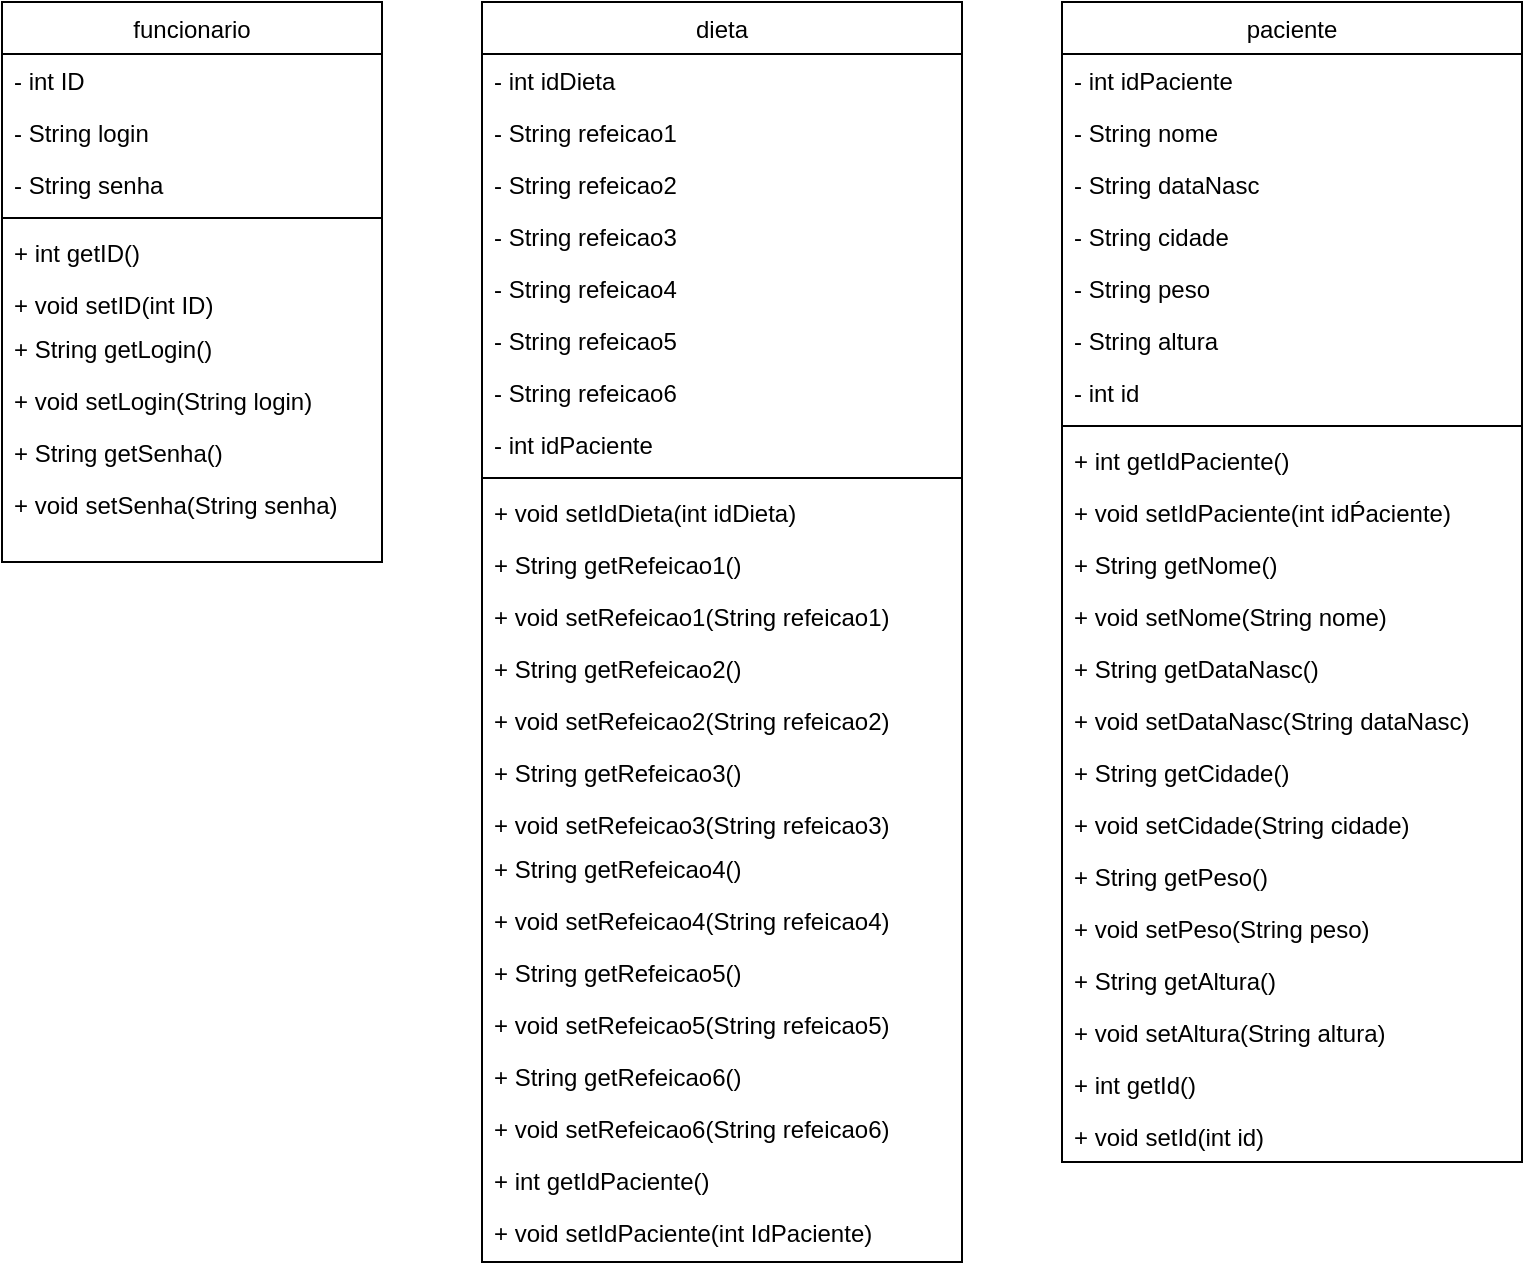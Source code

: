 <mxfile version="18.0.3" type="github">
  <diagram id="oljH0shxHkHEpRgFYSjo" name="Page-1">
    <mxGraphModel dx="931" dy="547" grid="1" gridSize="10" guides="1" tooltips="1" connect="1" arrows="1" fold="1" page="1" pageScale="1" pageWidth="850" pageHeight="1100" math="0" shadow="0">
      <root>
        <mxCell id="0" />
        <mxCell id="1" parent="0" />
        <mxCell id="dqvvlaPlZ6KTONFacX8O-18" value="funcionario" style="swimlane;fontStyle=0;align=center;verticalAlign=top;childLayout=stackLayout;horizontal=1;startSize=26;horizontalStack=0;resizeParent=1;resizeLast=0;collapsible=1;marginBottom=0;rounded=0;shadow=0;strokeWidth=1;" parent="1" vertex="1">
          <mxGeometry x="40" y="60" width="190" height="280" as="geometry">
            <mxRectangle x="550" y="140" width="160" height="26" as="alternateBounds" />
          </mxGeometry>
        </mxCell>
        <mxCell id="dqvvlaPlZ6KTONFacX8O-19" value="- int ID" style="text;align=left;verticalAlign=top;spacingLeft=4;spacingRight=4;overflow=hidden;rotatable=0;points=[[0,0.5],[1,0.5]];portConstraint=eastwest;rounded=0;shadow=0;html=0;" parent="dqvvlaPlZ6KTONFacX8O-18" vertex="1">
          <mxGeometry y="26" width="190" height="26" as="geometry" />
        </mxCell>
        <mxCell id="dqvvlaPlZ6KTONFacX8O-20" value="- String login" style="text;align=left;verticalAlign=top;spacingLeft=4;spacingRight=4;overflow=hidden;rotatable=0;points=[[0,0.5],[1,0.5]];portConstraint=eastwest;rounded=0;shadow=0;html=0;" parent="dqvvlaPlZ6KTONFacX8O-18" vertex="1">
          <mxGeometry y="52" width="190" height="26" as="geometry" />
        </mxCell>
        <mxCell id="dqvvlaPlZ6KTONFacX8O-21" value="- String senha" style="text;align=left;verticalAlign=top;spacingLeft=4;spacingRight=4;overflow=hidden;rotatable=0;points=[[0,0.5],[1,0.5]];portConstraint=eastwest;rounded=0;shadow=0;html=0;" parent="dqvvlaPlZ6KTONFacX8O-18" vertex="1">
          <mxGeometry y="78" width="190" height="26" as="geometry" />
        </mxCell>
        <mxCell id="dqvvlaPlZ6KTONFacX8O-24" value="" style="line;html=1;strokeWidth=1;align=left;verticalAlign=middle;spacingTop=-1;spacingLeft=3;spacingRight=3;rotatable=0;labelPosition=right;points=[];portConstraint=eastwest;" parent="dqvvlaPlZ6KTONFacX8O-18" vertex="1">
          <mxGeometry y="104" width="190" height="8" as="geometry" />
        </mxCell>
        <mxCell id="dqvvlaPlZ6KTONFacX8O-25" value="+ int getID() " style="text;align=left;verticalAlign=top;spacingLeft=4;spacingRight=4;overflow=hidden;rotatable=0;points=[[0,0.5],[1,0.5]];portConstraint=eastwest;" parent="dqvvlaPlZ6KTONFacX8O-18" vertex="1">
          <mxGeometry y="112" width="190" height="26" as="geometry" />
        </mxCell>
        <mxCell id="dqvvlaPlZ6KTONFacX8O-28" value="+ void setID(int ID)" style="text;align=left;verticalAlign=top;spacingLeft=4;spacingRight=4;overflow=hidden;rotatable=0;points=[[0,0.5],[1,0.5]];portConstraint=eastwest;" parent="dqvvlaPlZ6KTONFacX8O-18" vertex="1">
          <mxGeometry y="138" width="190" height="22" as="geometry" />
        </mxCell>
        <mxCell id="dqvvlaPlZ6KTONFacX8O-27" value="+ String getLogin()" style="text;align=left;verticalAlign=top;spacingLeft=4;spacingRight=4;overflow=hidden;rotatable=0;points=[[0,0.5],[1,0.5]];portConstraint=eastwest;" parent="dqvvlaPlZ6KTONFacX8O-18" vertex="1">
          <mxGeometry y="160" width="190" height="26" as="geometry" />
        </mxCell>
        <mxCell id="dqvvlaPlZ6KTONFacX8O-26" value="+ void setLogin(String login)" style="text;align=left;verticalAlign=top;spacingLeft=4;spacingRight=4;overflow=hidden;rotatable=0;points=[[0,0.5],[1,0.5]];portConstraint=eastwest;" parent="dqvvlaPlZ6KTONFacX8O-18" vertex="1">
          <mxGeometry y="186" width="190" height="26" as="geometry" />
        </mxCell>
        <mxCell id="dqvvlaPlZ6KTONFacX8O-32" value="+ String getSenha()" style="text;align=left;verticalAlign=top;spacingLeft=4;spacingRight=4;overflow=hidden;rotatable=0;points=[[0,0.5],[1,0.5]];portConstraint=eastwest;" parent="dqvvlaPlZ6KTONFacX8O-18" vertex="1">
          <mxGeometry y="212" width="190" height="26" as="geometry" />
        </mxCell>
        <mxCell id="dqvvlaPlZ6KTONFacX8O-31" value="+ void setSenha(String senha)" style="text;align=left;verticalAlign=top;spacingLeft=4;spacingRight=4;overflow=hidden;rotatable=0;points=[[0,0.5],[1,0.5]];portConstraint=eastwest;" parent="dqvvlaPlZ6KTONFacX8O-18" vertex="1">
          <mxGeometry y="238" width="190" height="26" as="geometry" />
        </mxCell>
        <mxCell id="dqvvlaPlZ6KTONFacX8O-33" value="dieta" style="swimlane;fontStyle=0;align=center;verticalAlign=top;childLayout=stackLayout;horizontal=1;startSize=26;horizontalStack=0;resizeParent=1;resizeLast=0;collapsible=1;marginBottom=0;rounded=0;shadow=0;strokeWidth=1;" parent="1" vertex="1">
          <mxGeometry x="280" y="60" width="240" height="630" as="geometry">
            <mxRectangle x="550" y="140" width="160" height="26" as="alternateBounds" />
          </mxGeometry>
        </mxCell>
        <mxCell id="dqvvlaPlZ6KTONFacX8O-34" value="- int idDieta" style="text;align=left;verticalAlign=top;spacingLeft=4;spacingRight=4;overflow=hidden;rotatable=0;points=[[0,0.5],[1,0.5]];portConstraint=eastwest;rounded=0;shadow=0;html=0;" parent="dqvvlaPlZ6KTONFacX8O-33" vertex="1">
          <mxGeometry y="26" width="240" height="26" as="geometry" />
        </mxCell>
        <mxCell id="dqvvlaPlZ6KTONFacX8O-35" value="- String refeicao1" style="text;align=left;verticalAlign=top;spacingLeft=4;spacingRight=4;overflow=hidden;rotatable=0;points=[[0,0.5],[1,0.5]];portConstraint=eastwest;rounded=0;shadow=0;html=0;" parent="dqvvlaPlZ6KTONFacX8O-33" vertex="1">
          <mxGeometry y="52" width="240" height="26" as="geometry" />
        </mxCell>
        <mxCell id="dqvvlaPlZ6KTONFacX8O-36" value="- String refeicao2" style="text;align=left;verticalAlign=top;spacingLeft=4;spacingRight=4;overflow=hidden;rotatable=0;points=[[0,0.5],[1,0.5]];portConstraint=eastwest;rounded=0;shadow=0;html=0;" parent="dqvvlaPlZ6KTONFacX8O-33" vertex="1">
          <mxGeometry y="78" width="240" height="26" as="geometry" />
        </mxCell>
        <mxCell id="dqvvlaPlZ6KTONFacX8O-37" value="- String refeicao3" style="text;align=left;verticalAlign=top;spacingLeft=4;spacingRight=4;overflow=hidden;rotatable=0;points=[[0,0.5],[1,0.5]];portConstraint=eastwest;rounded=0;shadow=0;html=0;" parent="dqvvlaPlZ6KTONFacX8O-33" vertex="1">
          <mxGeometry y="104" width="240" height="26" as="geometry" />
        </mxCell>
        <mxCell id="dqvvlaPlZ6KTONFacX8O-38" value="- String refeicao4" style="text;align=left;verticalAlign=top;spacingLeft=4;spacingRight=4;overflow=hidden;rotatable=0;points=[[0,0.5],[1,0.5]];portConstraint=eastwest;rounded=0;shadow=0;html=0;" parent="dqvvlaPlZ6KTONFacX8O-33" vertex="1">
          <mxGeometry y="130" width="240" height="26" as="geometry" />
        </mxCell>
        <mxCell id="dqvvlaPlZ6KTONFacX8O-42" value="- String refeicao5" style="text;align=left;verticalAlign=top;spacingLeft=4;spacingRight=4;overflow=hidden;rotatable=0;points=[[0,0.5],[1,0.5]];portConstraint=eastwest;rounded=0;shadow=0;html=0;" parent="dqvvlaPlZ6KTONFacX8O-33" vertex="1">
          <mxGeometry y="156" width="240" height="26" as="geometry" />
        </mxCell>
        <mxCell id="dqvvlaPlZ6KTONFacX8O-41" value="- String refeicao6" style="text;align=left;verticalAlign=top;spacingLeft=4;spacingRight=4;overflow=hidden;rotatable=0;points=[[0,0.5],[1,0.5]];portConstraint=eastwest;rounded=0;shadow=0;html=0;" parent="dqvvlaPlZ6KTONFacX8O-33" vertex="1">
          <mxGeometry y="182" width="240" height="26" as="geometry" />
        </mxCell>
        <mxCell id="dqvvlaPlZ6KTONFacX8O-43" value="- int idPaciente" style="text;align=left;verticalAlign=top;spacingLeft=4;spacingRight=4;overflow=hidden;rotatable=0;points=[[0,0.5],[1,0.5]];portConstraint=eastwest;rounded=0;shadow=0;html=0;" parent="dqvvlaPlZ6KTONFacX8O-33" vertex="1">
          <mxGeometry y="208" width="240" height="26" as="geometry" />
        </mxCell>
        <mxCell id="dqvvlaPlZ6KTONFacX8O-39" value="" style="line;html=1;strokeWidth=1;align=left;verticalAlign=middle;spacingTop=-1;spacingLeft=3;spacingRight=3;rotatable=0;labelPosition=right;points=[];portConstraint=eastwest;" parent="dqvvlaPlZ6KTONFacX8O-33" vertex="1">
          <mxGeometry y="234" width="240" height="8" as="geometry" />
        </mxCell>
        <mxCell id="dqvvlaPlZ6KTONFacX8O-40" value="+ void setIdDieta(int idDieta)" style="text;align=left;verticalAlign=top;spacingLeft=4;spacingRight=4;overflow=hidden;rotatable=0;points=[[0,0.5],[1,0.5]];portConstraint=eastwest;" parent="dqvvlaPlZ6KTONFacX8O-33" vertex="1">
          <mxGeometry y="242" width="240" height="26" as="geometry" />
        </mxCell>
        <mxCell id="dqvvlaPlZ6KTONFacX8O-51" value="+ String getRefeicao1()" style="text;align=left;verticalAlign=top;spacingLeft=4;spacingRight=4;overflow=hidden;rotatable=0;points=[[0,0.5],[1,0.5]];portConstraint=eastwest;" parent="dqvvlaPlZ6KTONFacX8O-33" vertex="1">
          <mxGeometry y="268" width="240" height="26" as="geometry" />
        </mxCell>
        <mxCell id="dqvvlaPlZ6KTONFacX8O-50" value="+ void setRefeicao1(String refeicao1)" style="text;align=left;verticalAlign=top;spacingLeft=4;spacingRight=4;overflow=hidden;rotatable=0;points=[[0,0.5],[1,0.5]];portConstraint=eastwest;" parent="dqvvlaPlZ6KTONFacX8O-33" vertex="1">
          <mxGeometry y="294" width="240" height="26" as="geometry" />
        </mxCell>
        <mxCell id="dqvvlaPlZ6KTONFacX8O-49" value="+ String getRefeicao2()" style="text;align=left;verticalAlign=top;spacingLeft=4;spacingRight=4;overflow=hidden;rotatable=0;points=[[0,0.5],[1,0.5]];portConstraint=eastwest;" parent="dqvvlaPlZ6KTONFacX8O-33" vertex="1">
          <mxGeometry y="320" width="240" height="26" as="geometry" />
        </mxCell>
        <mxCell id="dqvvlaPlZ6KTONFacX8O-48" value="+ void setRefeicao2(String refeicao2)" style="text;align=left;verticalAlign=top;spacingLeft=4;spacingRight=4;overflow=hidden;rotatable=0;points=[[0,0.5],[1,0.5]];portConstraint=eastwest;" parent="dqvvlaPlZ6KTONFacX8O-33" vertex="1">
          <mxGeometry y="346" width="240" height="26" as="geometry" />
        </mxCell>
        <mxCell id="dqvvlaPlZ6KTONFacX8O-47" value="+ String getRefeicao3()" style="text;align=left;verticalAlign=top;spacingLeft=4;spacingRight=4;overflow=hidden;rotatable=0;points=[[0,0.5],[1,0.5]];portConstraint=eastwest;" parent="dqvvlaPlZ6KTONFacX8O-33" vertex="1">
          <mxGeometry y="372" width="240" height="26" as="geometry" />
        </mxCell>
        <mxCell id="dqvvlaPlZ6KTONFacX8O-46" value="+ void setRefeicao3(String refeicao3)" style="text;align=left;verticalAlign=top;spacingLeft=4;spacingRight=4;overflow=hidden;rotatable=0;points=[[0,0.5],[1,0.5]];portConstraint=eastwest;" parent="dqvvlaPlZ6KTONFacX8O-33" vertex="1">
          <mxGeometry y="398" width="240" height="22" as="geometry" />
        </mxCell>
        <mxCell id="dqvvlaPlZ6KTONFacX8O-45" value="+ String getRefeicao4()" style="text;align=left;verticalAlign=top;spacingLeft=4;spacingRight=4;overflow=hidden;rotatable=0;points=[[0,0.5],[1,0.5]];portConstraint=eastwest;" parent="dqvvlaPlZ6KTONFacX8O-33" vertex="1">
          <mxGeometry y="420" width="240" height="26" as="geometry" />
        </mxCell>
        <mxCell id="dqvvlaPlZ6KTONFacX8O-44" value="+ void setRefeicao4(String refeicao4)" style="text;align=left;verticalAlign=top;spacingLeft=4;spacingRight=4;overflow=hidden;rotatable=0;points=[[0,0.5],[1,0.5]];portConstraint=eastwest;" parent="dqvvlaPlZ6KTONFacX8O-33" vertex="1">
          <mxGeometry y="446" width="240" height="26" as="geometry" />
        </mxCell>
        <mxCell id="dqvvlaPlZ6KTONFacX8O-56" value="+ String getRefeicao5()" style="text;align=left;verticalAlign=top;spacingLeft=4;spacingRight=4;overflow=hidden;rotatable=0;points=[[0,0.5],[1,0.5]];portConstraint=eastwest;" parent="dqvvlaPlZ6KTONFacX8O-33" vertex="1">
          <mxGeometry y="472" width="240" height="26" as="geometry" />
        </mxCell>
        <mxCell id="dqvvlaPlZ6KTONFacX8O-55" value="+ void setRefeicao5(String refeicao5)" style="text;align=left;verticalAlign=top;spacingLeft=4;spacingRight=4;overflow=hidden;rotatable=0;points=[[0,0.5],[1,0.5]];portConstraint=eastwest;" parent="dqvvlaPlZ6KTONFacX8O-33" vertex="1">
          <mxGeometry y="498" width="240" height="26" as="geometry" />
        </mxCell>
        <mxCell id="dqvvlaPlZ6KTONFacX8O-54" value="+ String getRefeicao6()" style="text;align=left;verticalAlign=top;spacingLeft=4;spacingRight=4;overflow=hidden;rotatable=0;points=[[0,0.5],[1,0.5]];portConstraint=eastwest;" parent="dqvvlaPlZ6KTONFacX8O-33" vertex="1">
          <mxGeometry y="524" width="240" height="26" as="geometry" />
        </mxCell>
        <mxCell id="dqvvlaPlZ6KTONFacX8O-57" value="+ void setRefeicao6(String refeicao6)" style="text;align=left;verticalAlign=top;spacingLeft=4;spacingRight=4;overflow=hidden;rotatable=0;points=[[0,0.5],[1,0.5]];portConstraint=eastwest;" parent="dqvvlaPlZ6KTONFacX8O-33" vertex="1">
          <mxGeometry y="550" width="240" height="26" as="geometry" />
        </mxCell>
        <mxCell id="dqvvlaPlZ6KTONFacX8O-59" value="+ int getIdPaciente()" style="text;align=left;verticalAlign=top;spacingLeft=4;spacingRight=4;overflow=hidden;rotatable=0;points=[[0,0.5],[1,0.5]];portConstraint=eastwest;" parent="dqvvlaPlZ6KTONFacX8O-33" vertex="1">
          <mxGeometry y="576" width="240" height="26" as="geometry" />
        </mxCell>
        <mxCell id="dqvvlaPlZ6KTONFacX8O-58" value="+ void setIdPaciente(int IdPaciente)" style="text;align=left;verticalAlign=top;spacingLeft=4;spacingRight=4;overflow=hidden;rotatable=0;points=[[0,0.5],[1,0.5]];portConstraint=eastwest;" parent="dqvvlaPlZ6KTONFacX8O-33" vertex="1">
          <mxGeometry y="602" width="240" height="26" as="geometry" />
        </mxCell>
        <mxCell id="dqvvlaPlZ6KTONFacX8O-60" value="paciente" style="swimlane;fontStyle=0;align=center;verticalAlign=top;childLayout=stackLayout;horizontal=1;startSize=26;horizontalStack=0;resizeParent=1;resizeLast=0;collapsible=1;marginBottom=0;rounded=0;shadow=0;strokeWidth=1;" parent="1" vertex="1">
          <mxGeometry x="570" y="60" width="230" height="580" as="geometry">
            <mxRectangle x="550" y="140" width="160" height="26" as="alternateBounds" />
          </mxGeometry>
        </mxCell>
        <mxCell id="dqvvlaPlZ6KTONFacX8O-61" value="- int idPaciente" style="text;align=left;verticalAlign=top;spacingLeft=4;spacingRight=4;overflow=hidden;rotatable=0;points=[[0,0.5],[1,0.5]];portConstraint=eastwest;rounded=0;shadow=0;html=0;" parent="dqvvlaPlZ6KTONFacX8O-60" vertex="1">
          <mxGeometry y="26" width="230" height="26" as="geometry" />
        </mxCell>
        <mxCell id="dqvvlaPlZ6KTONFacX8O-62" value="- String nome" style="text;align=left;verticalAlign=top;spacingLeft=4;spacingRight=4;overflow=hidden;rotatable=0;points=[[0,0.5],[1,0.5]];portConstraint=eastwest;rounded=0;shadow=0;html=0;" parent="dqvvlaPlZ6KTONFacX8O-60" vertex="1">
          <mxGeometry y="52" width="230" height="26" as="geometry" />
        </mxCell>
        <mxCell id="dqvvlaPlZ6KTONFacX8O-63" value="- String dataNasc" style="text;align=left;verticalAlign=top;spacingLeft=4;spacingRight=4;overflow=hidden;rotatable=0;points=[[0,0.5],[1,0.5]];portConstraint=eastwest;rounded=0;shadow=0;html=0;" parent="dqvvlaPlZ6KTONFacX8O-60" vertex="1">
          <mxGeometry y="78" width="230" height="26" as="geometry" />
        </mxCell>
        <mxCell id="dqvvlaPlZ6KTONFacX8O-64" value="- String cidade" style="text;align=left;verticalAlign=top;spacingLeft=4;spacingRight=4;overflow=hidden;rotatable=0;points=[[0,0.5],[1,0.5]];portConstraint=eastwest;rounded=0;shadow=0;html=0;" parent="dqvvlaPlZ6KTONFacX8O-60" vertex="1">
          <mxGeometry y="104" width="230" height="26" as="geometry" />
        </mxCell>
        <mxCell id="dqvvlaPlZ6KTONFacX8O-65" value="- String peso" style="text;align=left;verticalAlign=top;spacingLeft=4;spacingRight=4;overflow=hidden;rotatable=0;points=[[0,0.5],[1,0.5]];portConstraint=eastwest;rounded=0;shadow=0;html=0;" parent="dqvvlaPlZ6KTONFacX8O-60" vertex="1">
          <mxGeometry y="130" width="230" height="26" as="geometry" />
        </mxCell>
        <mxCell id="dqvvlaPlZ6KTONFacX8O-70" value="- String altura" style="text;align=left;verticalAlign=top;spacingLeft=4;spacingRight=4;overflow=hidden;rotatable=0;points=[[0,0.5],[1,0.5]];portConstraint=eastwest;rounded=0;shadow=0;html=0;" parent="dqvvlaPlZ6KTONFacX8O-60" vertex="1">
          <mxGeometry y="156" width="230" height="26" as="geometry" />
        </mxCell>
        <mxCell id="dqvvlaPlZ6KTONFacX8O-69" value="- int id" style="text;align=left;verticalAlign=top;spacingLeft=4;spacingRight=4;overflow=hidden;rotatable=0;points=[[0,0.5],[1,0.5]];portConstraint=eastwest;rounded=0;shadow=0;html=0;" parent="dqvvlaPlZ6KTONFacX8O-60" vertex="1">
          <mxGeometry y="182" width="230" height="26" as="geometry" />
        </mxCell>
        <mxCell id="dqvvlaPlZ6KTONFacX8O-66" value="" style="line;html=1;strokeWidth=1;align=left;verticalAlign=middle;spacingTop=-1;spacingLeft=3;spacingRight=3;rotatable=0;labelPosition=right;points=[];portConstraint=eastwest;" parent="dqvvlaPlZ6KTONFacX8O-60" vertex="1">
          <mxGeometry y="208" width="230" height="8" as="geometry" />
        </mxCell>
        <mxCell id="dqvvlaPlZ6KTONFacX8O-67" value="+ int getIdPaciente()" style="text;align=left;verticalAlign=top;spacingLeft=4;spacingRight=4;overflow=hidden;rotatable=0;points=[[0,0.5],[1,0.5]];portConstraint=eastwest;" parent="dqvvlaPlZ6KTONFacX8O-60" vertex="1">
          <mxGeometry y="216" width="230" height="26" as="geometry" />
        </mxCell>
        <mxCell id="dqvvlaPlZ6KTONFacX8O-77" value="+ void setIdPaciente(int idṔaciente)" style="text;align=left;verticalAlign=top;spacingLeft=4;spacingRight=4;overflow=hidden;rotatable=0;points=[[0,0.5],[1,0.5]];portConstraint=eastwest;" parent="dqvvlaPlZ6KTONFacX8O-60" vertex="1">
          <mxGeometry y="242" width="230" height="26" as="geometry" />
        </mxCell>
        <mxCell id="dqvvlaPlZ6KTONFacX8O-76" value="+ String getNome()" style="text;align=left;verticalAlign=top;spacingLeft=4;spacingRight=4;overflow=hidden;rotatable=0;points=[[0,0.5],[1,0.5]];portConstraint=eastwest;" parent="dqvvlaPlZ6KTONFacX8O-60" vertex="1">
          <mxGeometry y="268" width="230" height="26" as="geometry" />
        </mxCell>
        <mxCell id="dqvvlaPlZ6KTONFacX8O-75" value="+ void setNome(String nome)" style="text;align=left;verticalAlign=top;spacingLeft=4;spacingRight=4;overflow=hidden;rotatable=0;points=[[0,0.5],[1,0.5]];portConstraint=eastwest;" parent="dqvvlaPlZ6KTONFacX8O-60" vertex="1">
          <mxGeometry y="294" width="230" height="26" as="geometry" />
        </mxCell>
        <mxCell id="dqvvlaPlZ6KTONFacX8O-74" value="+ String getDataNasc()" style="text;align=left;verticalAlign=top;spacingLeft=4;spacingRight=4;overflow=hidden;rotatable=0;points=[[0,0.5],[1,0.5]];portConstraint=eastwest;" parent="dqvvlaPlZ6KTONFacX8O-60" vertex="1">
          <mxGeometry y="320" width="230" height="26" as="geometry" />
        </mxCell>
        <mxCell id="dqvvlaPlZ6KTONFacX8O-73" value="+ void setDataNasc(String dataNasc)" style="text;align=left;verticalAlign=top;spacingLeft=4;spacingRight=4;overflow=hidden;rotatable=0;points=[[0,0.5],[1,0.5]];portConstraint=eastwest;" parent="dqvvlaPlZ6KTONFacX8O-60" vertex="1">
          <mxGeometry y="346" width="230" height="26" as="geometry" />
        </mxCell>
        <mxCell id="dqvvlaPlZ6KTONFacX8O-72" value="+ String getCidade()" style="text;align=left;verticalAlign=top;spacingLeft=4;spacingRight=4;overflow=hidden;rotatable=0;points=[[0,0.5],[1,0.5]];portConstraint=eastwest;" parent="dqvvlaPlZ6KTONFacX8O-60" vertex="1">
          <mxGeometry y="372" width="230" height="26" as="geometry" />
        </mxCell>
        <mxCell id="dqvvlaPlZ6KTONFacX8O-71" value="+ void setCidade(String cidade)" style="text;align=left;verticalAlign=top;spacingLeft=4;spacingRight=4;overflow=hidden;rotatable=0;points=[[0,0.5],[1,0.5]];portConstraint=eastwest;" parent="dqvvlaPlZ6KTONFacX8O-60" vertex="1">
          <mxGeometry y="398" width="230" height="26" as="geometry" />
        </mxCell>
        <mxCell id="dqvvlaPlZ6KTONFacX8O-82" value="+ String getPeso()" style="text;align=left;verticalAlign=top;spacingLeft=4;spacingRight=4;overflow=hidden;rotatable=0;points=[[0,0.5],[1,0.5]];portConstraint=eastwest;" parent="dqvvlaPlZ6KTONFacX8O-60" vertex="1">
          <mxGeometry y="424" width="230" height="26" as="geometry" />
        </mxCell>
        <mxCell id="dqvvlaPlZ6KTONFacX8O-81" value="+ void setPeso(String peso)" style="text;align=left;verticalAlign=top;spacingLeft=4;spacingRight=4;overflow=hidden;rotatable=0;points=[[0,0.5],[1,0.5]];portConstraint=eastwest;" parent="dqvvlaPlZ6KTONFacX8O-60" vertex="1">
          <mxGeometry y="450" width="230" height="26" as="geometry" />
        </mxCell>
        <mxCell id="dqvvlaPlZ6KTONFacX8O-80" value="+ String getAltura()" style="text;align=left;verticalAlign=top;spacingLeft=4;spacingRight=4;overflow=hidden;rotatable=0;points=[[0,0.5],[1,0.5]];portConstraint=eastwest;" parent="dqvvlaPlZ6KTONFacX8O-60" vertex="1">
          <mxGeometry y="476" width="230" height="26" as="geometry" />
        </mxCell>
        <mxCell id="dqvvlaPlZ6KTONFacX8O-79" value="+ void setAltura(String altura)" style="text;align=left;verticalAlign=top;spacingLeft=4;spacingRight=4;overflow=hidden;rotatable=0;points=[[0,0.5],[1,0.5]];portConstraint=eastwest;" parent="dqvvlaPlZ6KTONFacX8O-60" vertex="1">
          <mxGeometry y="502" width="230" height="26" as="geometry" />
        </mxCell>
        <mxCell id="dqvvlaPlZ6KTONFacX8O-78" value="+ int getId()" style="text;align=left;verticalAlign=top;spacingLeft=4;spacingRight=4;overflow=hidden;rotatable=0;points=[[0,0.5],[1,0.5]];portConstraint=eastwest;" parent="dqvvlaPlZ6KTONFacX8O-60" vertex="1">
          <mxGeometry y="528" width="230" height="26" as="geometry" />
        </mxCell>
        <mxCell id="dqvvlaPlZ6KTONFacX8O-83" value="+ void setId(int id)" style="text;align=left;verticalAlign=top;spacingLeft=4;spacingRight=4;overflow=hidden;rotatable=0;points=[[0,0.5],[1,0.5]];portConstraint=eastwest;" parent="dqvvlaPlZ6KTONFacX8O-60" vertex="1">
          <mxGeometry y="554" width="230" height="26" as="geometry" />
        </mxCell>
      </root>
    </mxGraphModel>
  </diagram>
</mxfile>
